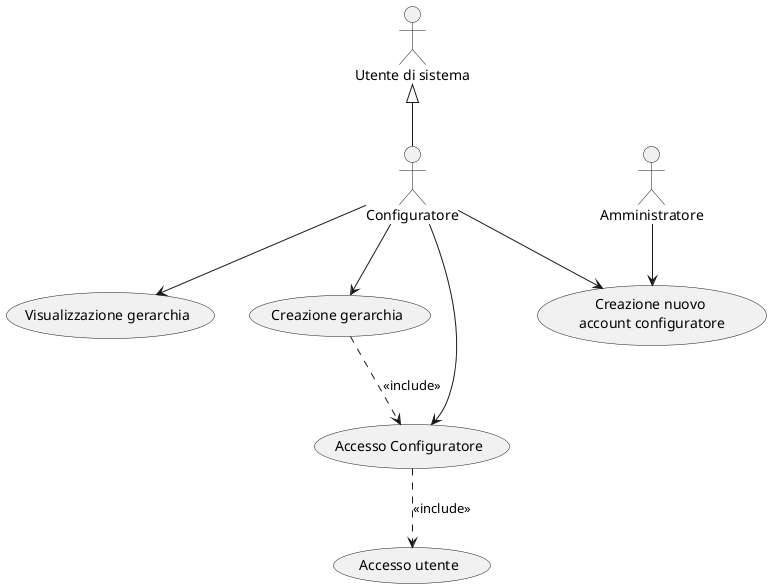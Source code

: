 @startuml

:Utente di sistema: as user
:Configuratore: as conf
:Amministratore: as adm

conf -up-|> user
conf --> (Accesso Configuratore)
conf --> (Creazione gerarchia)

adm --> (Creazione nuovo \naccount configuratore)
conf --> (Creazione nuovo \naccount configuratore)
conf --> (Visualizzazione gerarchia)

(Accesso Configuratore) ..> (Accesso utente): <<include>>
(Creazione gerarchia) ..> (Accesso Configuratore): <<include>>

@enduml